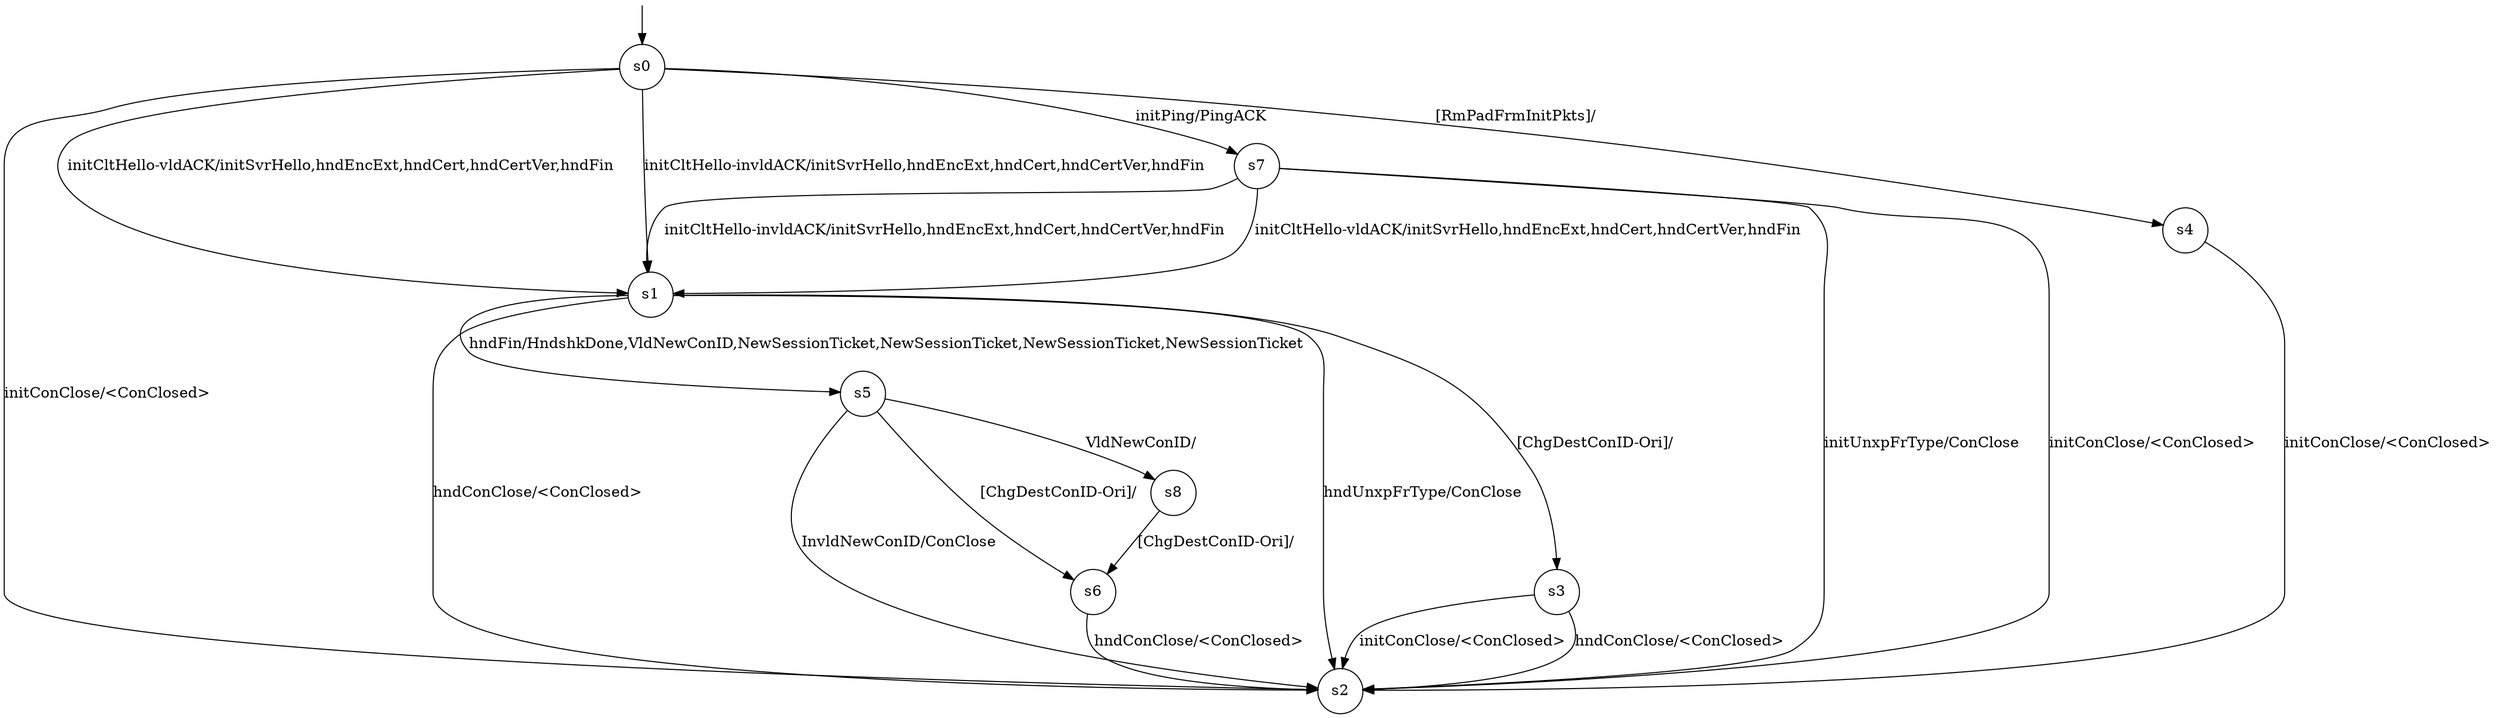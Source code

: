 digraph g {

s0 [shape="circle" label="s0"];
s1 [shape="circle" label="s1"];
s2 [shape="circle" label="s2"];
s3 [shape="circle" label="s3"];
s4 [shape="circle" label="s4"];
s5 [shape="circle" label="s5"];
s6 [shape="circle" label="s6"];
s7 [shape="circle" label="s7"];
s8 [shape="circle" label="s8"];
s0 -> s7 [label="initPing/PingACK "];
s0 -> s2 [label="initConClose/<ConClosed> "];
s0 -> s1 [label="initCltHello-vldACK/initSvrHello,hndEncExt,hndCert,hndCertVer,hndFin "];
s0 -> s1 [label="initCltHello-invldACK/initSvrHello,hndEncExt,hndCert,hndCertVer,hndFin "];
s0 -> s4 [label="[RmPadFrmInitPkts]/ "];
s1 -> s5 [label="hndFin/HndshkDone,VldNewConID,NewSessionTicket,NewSessionTicket,NewSessionTicket,NewSessionTicket "];
s1 -> s2 [label="hndConClose/<ConClosed> "];
s1 -> s2 [label="hndUnxpFrType/ConClose "];
s1 -> s3 [label="[ChgDestConID-Ori]/ "];
s3 -> s2 [label="initConClose/<ConClosed> "];
s3 -> s2 [label="hndConClose/<ConClosed> "];
s4 -> s2 [label="initConClose/<ConClosed> "];
s5 -> s8 [label="VldNewConID/ "];
s5 -> s2 [label="InvldNewConID/ConClose "];
s5 -> s6 [label="[ChgDestConID-Ori]/ "];
s6 -> s2 [label="hndConClose/<ConClosed> "];
s7 -> s2 [label="initConClose/<ConClosed> "];
s7 -> s1 [label="initCltHello-vldACK/initSvrHello,hndEncExt,hndCert,hndCertVer,hndFin "];
s7 -> s1 [label="initCltHello-invldACK/initSvrHello,hndEncExt,hndCert,hndCertVer,hndFin "];
s7 -> s2 [label="initUnxpFrType/ConClose "];
s8 -> s6 [label="[ChgDestConID-Ori]/ "];

__start0 [label="" shape="none" width="0" height="0"];
__start0 -> s0;

}
